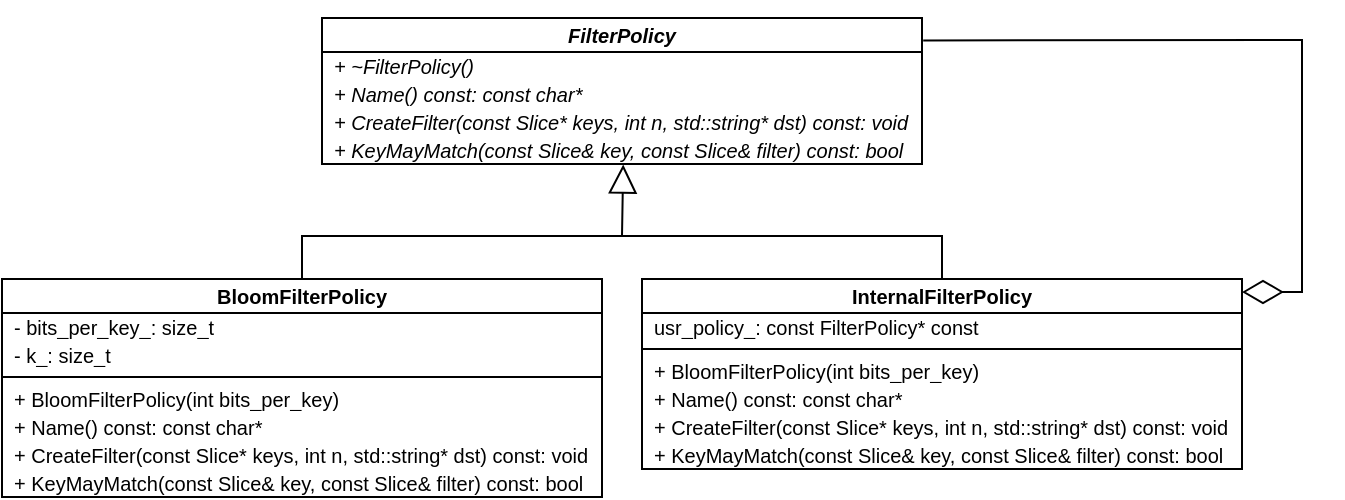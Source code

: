 <mxfile version="12.1.0" type="device" pages="1"><diagram id="nDmuBW9h7p2_wenKGpNe" name="Page-1"><mxGraphModel dx="927" dy="534" grid="1" gridSize="10" guides="1" tooltips="1" connect="1" arrows="1" fold="1" page="1" pageScale="1" pageWidth="1654" pageHeight="1169" math="0" shadow="0"><root><mxCell id="0"/><mxCell id="1" parent="0"/><mxCell id="Gac1oFfl-_KmYqMjaavx-36" value="FilterPolicy" style="swimlane;fontStyle=3;childLayout=stackLayout;horizontal=1;startSize=17;fillColor=none;horizontalStack=0;resizeParent=1;resizeParentMax=0;resizeLast=0;collapsible=1;marginBottom=0;fontSize=10;" vertex="1" parent="1"><mxGeometry x="570" y="81" width="300" height="73" as="geometry"/></mxCell><mxCell id="Gac1oFfl-_KmYqMjaavx-37" value="+ ~FilterPolicy()" style="text;strokeColor=none;fillColor=none;align=left;verticalAlign=middle;spacingLeft=4;spacingRight=4;overflow=hidden;rotatable=0;points=[[0,0.5],[1,0.5]];portConstraint=eastwest;fontSize=10;fontStyle=2" vertex="1" parent="Gac1oFfl-_KmYqMjaavx-36"><mxGeometry y="17" width="300" height="14" as="geometry"/></mxCell><mxCell id="Gac1oFfl-_KmYqMjaavx-38" value="+ Name() const: const char*" style="text;strokeColor=none;fillColor=none;align=left;verticalAlign=middle;spacingLeft=4;spacingRight=4;overflow=hidden;rotatable=0;points=[[0,0.5],[1,0.5]];portConstraint=eastwest;fontSize=10;fontStyle=2" vertex="1" parent="Gac1oFfl-_KmYqMjaavx-36"><mxGeometry y="31" width="300" height="14" as="geometry"/></mxCell><mxCell id="Gac1oFfl-_KmYqMjaavx-39" value="+ CreateFilter(const Slice* keys, int n, std::string* dst) const: void" style="text;strokeColor=none;fillColor=none;align=left;verticalAlign=middle;spacingLeft=4;spacingRight=4;overflow=hidden;rotatable=0;points=[[0,0.5],[1,0.5]];portConstraint=eastwest;fontSize=10;fontStyle=2" vertex="1" parent="Gac1oFfl-_KmYqMjaavx-36"><mxGeometry y="45" width="300" height="14" as="geometry"/></mxCell><mxCell id="Gac1oFfl-_KmYqMjaavx-40" value="+ KeyMayMatch(const Slice&amp; key, const Slice&amp; filter) const: bool" style="text;strokeColor=none;fillColor=none;align=left;verticalAlign=middle;spacingLeft=4;spacingRight=4;overflow=hidden;rotatable=0;points=[[0,0.5],[1,0.5]];portConstraint=eastwest;fontSize=10;fontStyle=2" vertex="1" parent="Gac1oFfl-_KmYqMjaavx-36"><mxGeometry y="59" width="300" height="14" as="geometry"/></mxCell><mxCell id="Gac1oFfl-_KmYqMjaavx-96" value="BloomFilterPolicy" style="swimlane;fontStyle=1;align=center;verticalAlign=middle;childLayout=stackLayout;horizontal=1;startSize=17;horizontalStack=0;resizeParent=1;resizeParentMax=0;resizeLast=0;collapsible=1;marginBottom=0;fontSize=10;" vertex="1" parent="1"><mxGeometry x="410" y="211.5" width="300" height="109" as="geometry"/></mxCell><mxCell id="Gac1oFfl-_KmYqMjaavx-103" value="- bits_per_key_: size_t" style="text;strokeColor=none;fillColor=none;align=left;verticalAlign=middle;spacingLeft=4;spacingRight=4;overflow=hidden;rotatable=0;points=[[0,0.5],[1,0.5]];portConstraint=eastwest;fontSize=10;" vertex="1" parent="Gac1oFfl-_KmYqMjaavx-96"><mxGeometry y="17" width="300" height="14" as="geometry"/></mxCell><mxCell id="Gac1oFfl-_KmYqMjaavx-97" value="- k_: size_t" style="text;strokeColor=none;fillColor=none;align=left;verticalAlign=middle;spacingLeft=4;spacingRight=4;overflow=hidden;rotatable=0;points=[[0,0.5],[1,0.5]];portConstraint=eastwest;fontSize=10;" vertex="1" parent="Gac1oFfl-_KmYqMjaavx-96"><mxGeometry y="31" width="300" height="14" as="geometry"/></mxCell><mxCell id="Gac1oFfl-_KmYqMjaavx-98" value="" style="line;strokeWidth=1;fillColor=none;align=left;verticalAlign=middle;spacingTop=-1;spacingLeft=3;spacingRight=3;rotatable=0;labelPosition=right;points=[];portConstraint=eastwest;" vertex="1" parent="Gac1oFfl-_KmYqMjaavx-96"><mxGeometry y="45" width="300" height="8" as="geometry"/></mxCell><mxCell id="Gac1oFfl-_KmYqMjaavx-99" value="+ BloomFilterPolicy(int bits_per_key)" style="text;strokeColor=none;fillColor=none;align=left;verticalAlign=middle;spacingLeft=4;spacingRight=4;overflow=hidden;rotatable=0;points=[[0,0.5],[1,0.5]];portConstraint=eastwest;fontSize=10;" vertex="1" parent="Gac1oFfl-_KmYqMjaavx-96"><mxGeometry y="53" width="300" height="14" as="geometry"/></mxCell><mxCell id="Gac1oFfl-_KmYqMjaavx-100" value="+ Name() const: const char*" style="text;strokeColor=none;fillColor=none;align=left;verticalAlign=middle;spacingLeft=4;spacingRight=4;overflow=hidden;rotatable=0;points=[[0,0.5],[1,0.5]];portConstraint=eastwest;fontSize=10;" vertex="1" parent="Gac1oFfl-_KmYqMjaavx-96"><mxGeometry y="67" width="300" height="14" as="geometry"/></mxCell><mxCell id="Gac1oFfl-_KmYqMjaavx-101" value="+ CreateFilter(const Slice* keys, int n, std::string* dst) const: void" style="text;strokeColor=none;fillColor=none;align=left;verticalAlign=middle;spacingLeft=4;spacingRight=4;overflow=hidden;rotatable=0;points=[[0,0.5],[1,0.5]];portConstraint=eastwest;fontSize=10;" vertex="1" parent="Gac1oFfl-_KmYqMjaavx-96"><mxGeometry y="81" width="300" height="14" as="geometry"/></mxCell><mxCell id="Gac1oFfl-_KmYqMjaavx-102" value="+ KeyMayMatch(const Slice&amp; key, const Slice&amp; filter) const: bool" style="text;strokeColor=none;fillColor=none;align=left;verticalAlign=middle;spacingLeft=4;spacingRight=4;overflow=hidden;rotatable=0;points=[[0,0.5],[1,0.5]];portConstraint=eastwest;fontSize=10;fontStyle=0" vertex="1" parent="Gac1oFfl-_KmYqMjaavx-96"><mxGeometry y="95" width="300" height="14" as="geometry"/></mxCell><mxCell id="Gac1oFfl-_KmYqMjaavx-119" style="edgeStyle=none;rounded=0;orthogonalLoop=1;jettySize=auto;html=1;exitX=0.5;exitY=0;exitDx=0;exitDy=0;endSize=14;fontSize=10;endArrow=none;endFill=0;" edge="1" parent="1" source="Gac1oFfl-_KmYqMjaavx-109"><mxGeometry relative="1" as="geometry"><mxPoint x="720" y="190" as="targetPoint"/><Array as="points"><mxPoint x="880" y="190"/></Array></mxGeometry></mxCell><mxCell id="Gac1oFfl-_KmYqMjaavx-109" value="InternalFilterPolicy" style="swimlane;fontStyle=1;align=center;verticalAlign=middle;childLayout=stackLayout;horizontal=1;startSize=17;horizontalStack=0;resizeParent=1;resizeParentMax=0;resizeLast=0;collapsible=1;marginBottom=0;fontSize=10;" vertex="1" parent="1"><mxGeometry x="730" y="211.5" width="300" height="95" as="geometry"/></mxCell><mxCell id="Gac1oFfl-_KmYqMjaavx-110" value="usr_policy_: const FilterPolicy* const" style="text;strokeColor=none;fillColor=none;align=left;verticalAlign=middle;spacingLeft=4;spacingRight=4;overflow=hidden;rotatable=0;points=[[0,0.5],[1,0.5]];portConstraint=eastwest;fontSize=10;" vertex="1" parent="Gac1oFfl-_KmYqMjaavx-109"><mxGeometry y="17" width="300" height="14" as="geometry"/></mxCell><mxCell id="Gac1oFfl-_KmYqMjaavx-112" value="" style="line;strokeWidth=1;fillColor=none;align=left;verticalAlign=middle;spacingTop=-1;spacingLeft=3;spacingRight=3;rotatable=0;labelPosition=right;points=[];portConstraint=eastwest;" vertex="1" parent="Gac1oFfl-_KmYqMjaavx-109"><mxGeometry y="31" width="300" height="8" as="geometry"/></mxCell><mxCell id="Gac1oFfl-_KmYqMjaavx-113" value="+ BloomFilterPolicy(int bits_per_key)" style="text;strokeColor=none;fillColor=none;align=left;verticalAlign=middle;spacingLeft=4;spacingRight=4;overflow=hidden;rotatable=0;points=[[0,0.5],[1,0.5]];portConstraint=eastwest;fontSize=10;" vertex="1" parent="Gac1oFfl-_KmYqMjaavx-109"><mxGeometry y="39" width="300" height="14" as="geometry"/></mxCell><mxCell id="Gac1oFfl-_KmYqMjaavx-114" value="+ Name() const: const char*" style="text;strokeColor=none;fillColor=none;align=left;verticalAlign=middle;spacingLeft=4;spacingRight=4;overflow=hidden;rotatable=0;points=[[0,0.5],[1,0.5]];portConstraint=eastwest;fontSize=10;" vertex="1" parent="Gac1oFfl-_KmYqMjaavx-109"><mxGeometry y="53" width="300" height="14" as="geometry"/></mxCell><mxCell id="Gac1oFfl-_KmYqMjaavx-115" value="+ CreateFilter(const Slice* keys, int n, std::string* dst) const: void" style="text;strokeColor=none;fillColor=none;align=left;verticalAlign=middle;spacingLeft=4;spacingRight=4;overflow=hidden;rotatable=0;points=[[0,0.5],[1,0.5]];portConstraint=eastwest;fontSize=10;" vertex="1" parent="Gac1oFfl-_KmYqMjaavx-109"><mxGeometry y="67" width="300" height="14" as="geometry"/></mxCell><mxCell id="Gac1oFfl-_KmYqMjaavx-116" value="+ KeyMayMatch(const Slice&amp; key, const Slice&amp; filter) const: bool" style="text;strokeColor=none;fillColor=none;align=left;verticalAlign=middle;spacingLeft=4;spacingRight=4;overflow=hidden;rotatable=0;points=[[0,0.5],[1,0.5]];portConstraint=eastwest;fontSize=10;fontStyle=0" vertex="1" parent="Gac1oFfl-_KmYqMjaavx-109"><mxGeometry y="81" width="300" height="14" as="geometry"/></mxCell><mxCell id="Gac1oFfl-_KmYqMjaavx-118" value="" style="endArrow=block;endFill=0;endSize=12;html=1;fontSize=10;entryX=0.502;entryY=1.02;entryDx=0;entryDy=0;entryPerimeter=0;exitX=0.5;exitY=0;exitDx=0;exitDy=0;rounded=0;" edge="1" parent="1" source="Gac1oFfl-_KmYqMjaavx-96" target="Gac1oFfl-_KmYqMjaavx-40"><mxGeometry width="160" relative="1" as="geometry"><mxPoint x="560.0" y="211.5" as="sourcePoint"/><mxPoint x="720" y="171.006" as="targetPoint"/><Array as="points"><mxPoint x="560" y="190"/><mxPoint x="720" y="190"/></Array></mxGeometry></mxCell><mxCell id="Gac1oFfl-_KmYqMjaavx-120" value="" style="endArrow=diamondThin;endFill=0;endSize=18;html=1;fontSize=10;exitX=1.012;exitY=0.154;exitDx=0;exitDy=0;exitPerimeter=0;rounded=0;" edge="1" parent="1"><mxGeometry width="160" relative="1" as="geometry"><mxPoint x="870.6" y="92.242" as="sourcePoint"/><mxPoint x="1030" y="218" as="targetPoint"/><Array as="points"><mxPoint x="1060" y="92"/><mxPoint x="1060" y="218"/></Array></mxGeometry></mxCell></root></mxGraphModel></diagram></mxfile>